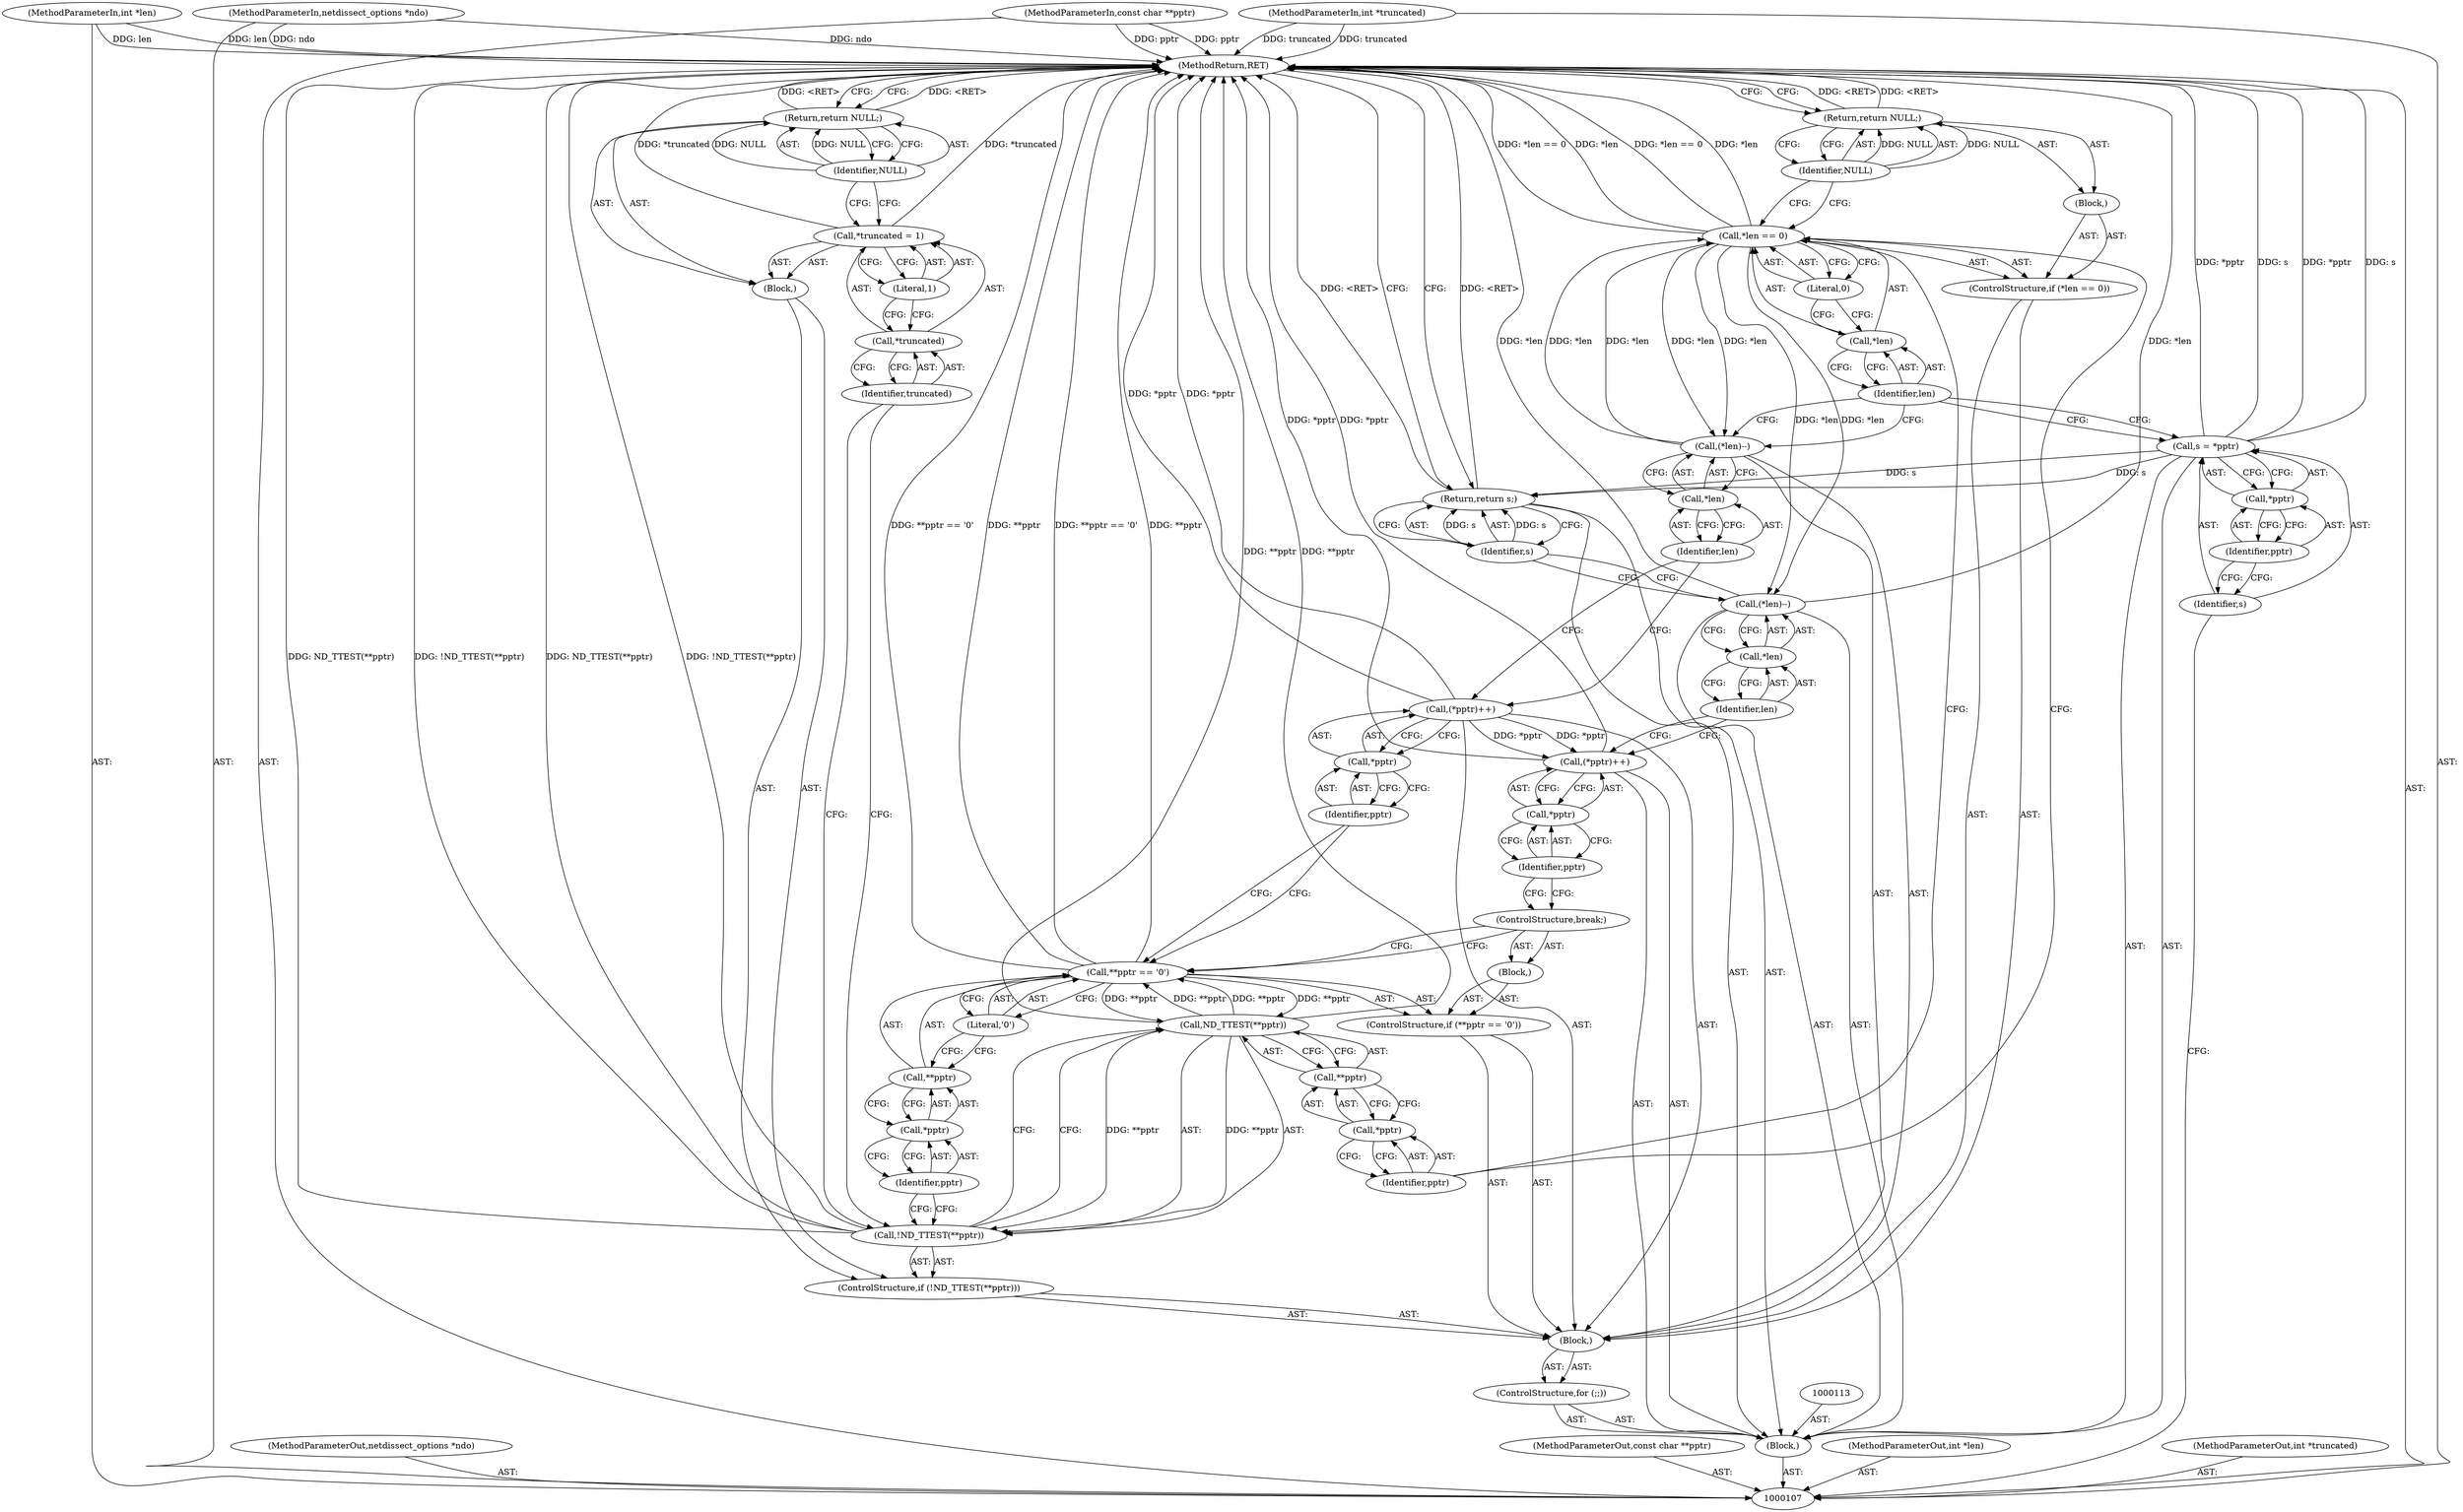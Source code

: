 digraph "0_tcpdump_d17507ffa3e9742199b02a66aa940e79ababfa30" {
"1000120" [label="(ControlStructure,if (*len == 0))"];
"1000124" [label="(Literal,0)"];
"1000125" [label="(Block,)"];
"1000121" [label="(Call,*len == 0)"];
"1000122" [label="(Call,*len)"];
"1000123" [label="(Identifier,len)"];
"1000127" [label="(Identifier,NULL)"];
"1000126" [label="(Return,return NULL;)"];
"1000128" [label="(ControlStructure,if (!ND_TTEST(**pptr)))"];
"1000131" [label="(Call,**pptr)"];
"1000132" [label="(Call,*pptr)"];
"1000133" [label="(Identifier,pptr)"];
"1000134" [label="(Block,)"];
"1000129" [label="(Call,!ND_TTEST(**pptr))"];
"1000130" [label="(Call,ND_TTEST(**pptr))"];
"1000138" [label="(Literal,1)"];
"1000135" [label="(Call,*truncated = 1)"];
"1000136" [label="(Call,*truncated)"];
"1000137" [label="(Identifier,truncated)"];
"1000140" [label="(Identifier,NULL)"];
"1000139" [label="(Return,return NULL;)"];
"1000141" [label="(ControlStructure,if (**pptr == '\0'))"];
"1000146" [label="(Literal,'\0')"];
"1000147" [label="(Block,)"];
"1000142" [label="(Call,**pptr == '\0')"];
"1000143" [label="(Call,**pptr)"];
"1000144" [label="(Call,*pptr)"];
"1000145" [label="(Identifier,pptr)"];
"1000163" [label="(MethodReturn,RET)"];
"1000108" [label="(MethodParameterIn,netdissect_options *ndo)"];
"1000203" [label="(MethodParameterOut,netdissect_options *ndo)"];
"1000109" [label="(MethodParameterIn,const char **pptr)"];
"1000204" [label="(MethodParameterOut,const char **pptr)"];
"1000110" [label="(MethodParameterIn,int *len)"];
"1000205" [label="(MethodParameterOut,int *len)"];
"1000111" [label="(MethodParameterIn,int *truncated)"];
"1000206" [label="(MethodParameterOut,int *truncated)"];
"1000148" [label="(ControlStructure,break;)"];
"1000149" [label="(Call,(*pptr)++)"];
"1000150" [label="(Call,*pptr)"];
"1000151" [label="(Identifier,pptr)"];
"1000152" [label="(Call,(*len)--)"];
"1000153" [label="(Call,*len)"];
"1000154" [label="(Identifier,len)"];
"1000155" [label="(Call,(*pptr)++)"];
"1000156" [label="(Call,*pptr)"];
"1000157" [label="(Identifier,pptr)"];
"1000158" [label="(Call,(*len)--)"];
"1000159" [label="(Call,*len)"];
"1000160" [label="(Identifier,len)"];
"1000112" [label="(Block,)"];
"1000162" [label="(Identifier,s)"];
"1000161" [label="(Return,return s;)"];
"1000117" [label="(Identifier,pptr)"];
"1000114" [label="(Call,s = *pptr)"];
"1000115" [label="(Identifier,s)"];
"1000116" [label="(Call,*pptr)"];
"1000119" [label="(Block,)"];
"1000118" [label="(ControlStructure,for (;;))"];
"1000120" -> "1000119"  [label="AST: "];
"1000121" -> "1000120"  [label="AST: "];
"1000125" -> "1000120"  [label="AST: "];
"1000124" -> "1000121"  [label="AST: "];
"1000124" -> "1000122"  [label="CFG: "];
"1000121" -> "1000124"  [label="CFG: "];
"1000125" -> "1000120"  [label="AST: "];
"1000126" -> "1000125"  [label="AST: "];
"1000121" -> "1000120"  [label="AST: "];
"1000121" -> "1000124"  [label="CFG: "];
"1000122" -> "1000121"  [label="AST: "];
"1000124" -> "1000121"  [label="AST: "];
"1000127" -> "1000121"  [label="CFG: "];
"1000133" -> "1000121"  [label="CFG: "];
"1000121" -> "1000163"  [label="DDG: *len == 0"];
"1000121" -> "1000163"  [label="DDG: *len"];
"1000152" -> "1000121"  [label="DDG: *len"];
"1000121" -> "1000152"  [label="DDG: *len"];
"1000121" -> "1000158"  [label="DDG: *len"];
"1000122" -> "1000121"  [label="AST: "];
"1000122" -> "1000123"  [label="CFG: "];
"1000123" -> "1000122"  [label="AST: "];
"1000124" -> "1000122"  [label="CFG: "];
"1000123" -> "1000122"  [label="AST: "];
"1000123" -> "1000152"  [label="CFG: "];
"1000123" -> "1000114"  [label="CFG: "];
"1000122" -> "1000123"  [label="CFG: "];
"1000127" -> "1000126"  [label="AST: "];
"1000127" -> "1000121"  [label="CFG: "];
"1000126" -> "1000127"  [label="CFG: "];
"1000127" -> "1000126"  [label="DDG: NULL"];
"1000126" -> "1000125"  [label="AST: "];
"1000126" -> "1000127"  [label="CFG: "];
"1000127" -> "1000126"  [label="AST: "];
"1000163" -> "1000126"  [label="CFG: "];
"1000126" -> "1000163"  [label="DDG: <RET>"];
"1000127" -> "1000126"  [label="DDG: NULL"];
"1000128" -> "1000119"  [label="AST: "];
"1000129" -> "1000128"  [label="AST: "];
"1000134" -> "1000128"  [label="AST: "];
"1000131" -> "1000130"  [label="AST: "];
"1000131" -> "1000132"  [label="CFG: "];
"1000132" -> "1000131"  [label="AST: "];
"1000130" -> "1000131"  [label="CFG: "];
"1000132" -> "1000131"  [label="AST: "];
"1000132" -> "1000133"  [label="CFG: "];
"1000133" -> "1000132"  [label="AST: "];
"1000131" -> "1000132"  [label="CFG: "];
"1000133" -> "1000132"  [label="AST: "];
"1000133" -> "1000121"  [label="CFG: "];
"1000132" -> "1000133"  [label="CFG: "];
"1000134" -> "1000128"  [label="AST: "];
"1000135" -> "1000134"  [label="AST: "];
"1000139" -> "1000134"  [label="AST: "];
"1000129" -> "1000128"  [label="AST: "];
"1000129" -> "1000130"  [label="CFG: "];
"1000130" -> "1000129"  [label="AST: "];
"1000137" -> "1000129"  [label="CFG: "];
"1000145" -> "1000129"  [label="CFG: "];
"1000129" -> "1000163"  [label="DDG: ND_TTEST(**pptr)"];
"1000129" -> "1000163"  [label="DDG: !ND_TTEST(**pptr)"];
"1000130" -> "1000129"  [label="DDG: **pptr"];
"1000130" -> "1000129"  [label="AST: "];
"1000130" -> "1000131"  [label="CFG: "];
"1000131" -> "1000130"  [label="AST: "];
"1000129" -> "1000130"  [label="CFG: "];
"1000130" -> "1000163"  [label="DDG: **pptr"];
"1000130" -> "1000129"  [label="DDG: **pptr"];
"1000142" -> "1000130"  [label="DDG: **pptr"];
"1000130" -> "1000142"  [label="DDG: **pptr"];
"1000138" -> "1000135"  [label="AST: "];
"1000138" -> "1000136"  [label="CFG: "];
"1000135" -> "1000138"  [label="CFG: "];
"1000135" -> "1000134"  [label="AST: "];
"1000135" -> "1000138"  [label="CFG: "];
"1000136" -> "1000135"  [label="AST: "];
"1000138" -> "1000135"  [label="AST: "];
"1000140" -> "1000135"  [label="CFG: "];
"1000135" -> "1000163"  [label="DDG: *truncated"];
"1000136" -> "1000135"  [label="AST: "];
"1000136" -> "1000137"  [label="CFG: "];
"1000137" -> "1000136"  [label="AST: "];
"1000138" -> "1000136"  [label="CFG: "];
"1000137" -> "1000136"  [label="AST: "];
"1000137" -> "1000129"  [label="CFG: "];
"1000136" -> "1000137"  [label="CFG: "];
"1000140" -> "1000139"  [label="AST: "];
"1000140" -> "1000135"  [label="CFG: "];
"1000139" -> "1000140"  [label="CFG: "];
"1000140" -> "1000139"  [label="DDG: NULL"];
"1000139" -> "1000134"  [label="AST: "];
"1000139" -> "1000140"  [label="CFG: "];
"1000140" -> "1000139"  [label="AST: "];
"1000163" -> "1000139"  [label="CFG: "];
"1000139" -> "1000163"  [label="DDG: <RET>"];
"1000140" -> "1000139"  [label="DDG: NULL"];
"1000141" -> "1000119"  [label="AST: "];
"1000142" -> "1000141"  [label="AST: "];
"1000147" -> "1000141"  [label="AST: "];
"1000146" -> "1000142"  [label="AST: "];
"1000146" -> "1000143"  [label="CFG: "];
"1000142" -> "1000146"  [label="CFG: "];
"1000147" -> "1000141"  [label="AST: "];
"1000148" -> "1000147"  [label="AST: "];
"1000142" -> "1000141"  [label="AST: "];
"1000142" -> "1000146"  [label="CFG: "];
"1000143" -> "1000142"  [label="AST: "];
"1000146" -> "1000142"  [label="AST: "];
"1000148" -> "1000142"  [label="CFG: "];
"1000151" -> "1000142"  [label="CFG: "];
"1000142" -> "1000163"  [label="DDG: **pptr == '\0'"];
"1000142" -> "1000163"  [label="DDG: **pptr"];
"1000142" -> "1000130"  [label="DDG: **pptr"];
"1000130" -> "1000142"  [label="DDG: **pptr"];
"1000143" -> "1000142"  [label="AST: "];
"1000143" -> "1000144"  [label="CFG: "];
"1000144" -> "1000143"  [label="AST: "];
"1000146" -> "1000143"  [label="CFG: "];
"1000144" -> "1000143"  [label="AST: "];
"1000144" -> "1000145"  [label="CFG: "];
"1000145" -> "1000144"  [label="AST: "];
"1000143" -> "1000144"  [label="CFG: "];
"1000145" -> "1000144"  [label="AST: "];
"1000145" -> "1000129"  [label="CFG: "];
"1000144" -> "1000145"  [label="CFG: "];
"1000163" -> "1000107"  [label="AST: "];
"1000163" -> "1000126"  [label="CFG: "];
"1000163" -> "1000139"  [label="CFG: "];
"1000163" -> "1000161"  [label="CFG: "];
"1000139" -> "1000163"  [label="DDG: <RET>"];
"1000161" -> "1000163"  [label="DDG: <RET>"];
"1000126" -> "1000163"  [label="DDG: <RET>"];
"1000158" -> "1000163"  [label="DDG: *len"];
"1000129" -> "1000163"  [label="DDG: ND_TTEST(**pptr)"];
"1000129" -> "1000163"  [label="DDG: !ND_TTEST(**pptr)"];
"1000142" -> "1000163"  [label="DDG: **pptr == '\0'"];
"1000142" -> "1000163"  [label="DDG: **pptr"];
"1000108" -> "1000163"  [label="DDG: ndo"];
"1000149" -> "1000163"  [label="DDG: *pptr"];
"1000155" -> "1000163"  [label="DDG: *pptr"];
"1000109" -> "1000163"  [label="DDG: pptr"];
"1000130" -> "1000163"  [label="DDG: **pptr"];
"1000114" -> "1000163"  [label="DDG: s"];
"1000114" -> "1000163"  [label="DDG: *pptr"];
"1000121" -> "1000163"  [label="DDG: *len == 0"];
"1000121" -> "1000163"  [label="DDG: *len"];
"1000110" -> "1000163"  [label="DDG: len"];
"1000135" -> "1000163"  [label="DDG: *truncated"];
"1000111" -> "1000163"  [label="DDG: truncated"];
"1000108" -> "1000107"  [label="AST: "];
"1000108" -> "1000163"  [label="DDG: ndo"];
"1000203" -> "1000107"  [label="AST: "];
"1000109" -> "1000107"  [label="AST: "];
"1000109" -> "1000163"  [label="DDG: pptr"];
"1000204" -> "1000107"  [label="AST: "];
"1000110" -> "1000107"  [label="AST: "];
"1000110" -> "1000163"  [label="DDG: len"];
"1000205" -> "1000107"  [label="AST: "];
"1000111" -> "1000107"  [label="AST: "];
"1000111" -> "1000163"  [label="DDG: truncated"];
"1000206" -> "1000107"  [label="AST: "];
"1000148" -> "1000147"  [label="AST: "];
"1000148" -> "1000142"  [label="CFG: "];
"1000157" -> "1000148"  [label="CFG: "];
"1000149" -> "1000119"  [label="AST: "];
"1000149" -> "1000150"  [label="CFG: "];
"1000150" -> "1000149"  [label="AST: "];
"1000154" -> "1000149"  [label="CFG: "];
"1000149" -> "1000163"  [label="DDG: *pptr"];
"1000149" -> "1000155"  [label="DDG: *pptr"];
"1000150" -> "1000149"  [label="AST: "];
"1000150" -> "1000151"  [label="CFG: "];
"1000151" -> "1000150"  [label="AST: "];
"1000149" -> "1000150"  [label="CFG: "];
"1000151" -> "1000150"  [label="AST: "];
"1000151" -> "1000142"  [label="CFG: "];
"1000150" -> "1000151"  [label="CFG: "];
"1000152" -> "1000119"  [label="AST: "];
"1000152" -> "1000153"  [label="CFG: "];
"1000153" -> "1000152"  [label="AST: "];
"1000123" -> "1000152"  [label="CFG: "];
"1000152" -> "1000121"  [label="DDG: *len"];
"1000121" -> "1000152"  [label="DDG: *len"];
"1000153" -> "1000152"  [label="AST: "];
"1000153" -> "1000154"  [label="CFG: "];
"1000154" -> "1000153"  [label="AST: "];
"1000152" -> "1000153"  [label="CFG: "];
"1000154" -> "1000153"  [label="AST: "];
"1000154" -> "1000149"  [label="CFG: "];
"1000153" -> "1000154"  [label="CFG: "];
"1000155" -> "1000112"  [label="AST: "];
"1000155" -> "1000156"  [label="CFG: "];
"1000156" -> "1000155"  [label="AST: "];
"1000160" -> "1000155"  [label="CFG: "];
"1000155" -> "1000163"  [label="DDG: *pptr"];
"1000149" -> "1000155"  [label="DDG: *pptr"];
"1000156" -> "1000155"  [label="AST: "];
"1000156" -> "1000157"  [label="CFG: "];
"1000157" -> "1000156"  [label="AST: "];
"1000155" -> "1000156"  [label="CFG: "];
"1000157" -> "1000156"  [label="AST: "];
"1000157" -> "1000148"  [label="CFG: "];
"1000156" -> "1000157"  [label="CFG: "];
"1000158" -> "1000112"  [label="AST: "];
"1000158" -> "1000159"  [label="CFG: "];
"1000159" -> "1000158"  [label="AST: "];
"1000162" -> "1000158"  [label="CFG: "];
"1000158" -> "1000163"  [label="DDG: *len"];
"1000121" -> "1000158"  [label="DDG: *len"];
"1000159" -> "1000158"  [label="AST: "];
"1000159" -> "1000160"  [label="CFG: "];
"1000160" -> "1000159"  [label="AST: "];
"1000158" -> "1000159"  [label="CFG: "];
"1000160" -> "1000159"  [label="AST: "];
"1000160" -> "1000155"  [label="CFG: "];
"1000159" -> "1000160"  [label="CFG: "];
"1000112" -> "1000107"  [label="AST: "];
"1000113" -> "1000112"  [label="AST: "];
"1000114" -> "1000112"  [label="AST: "];
"1000118" -> "1000112"  [label="AST: "];
"1000155" -> "1000112"  [label="AST: "];
"1000158" -> "1000112"  [label="AST: "];
"1000161" -> "1000112"  [label="AST: "];
"1000162" -> "1000161"  [label="AST: "];
"1000162" -> "1000158"  [label="CFG: "];
"1000161" -> "1000162"  [label="CFG: "];
"1000162" -> "1000161"  [label="DDG: s"];
"1000161" -> "1000112"  [label="AST: "];
"1000161" -> "1000162"  [label="CFG: "];
"1000162" -> "1000161"  [label="AST: "];
"1000163" -> "1000161"  [label="CFG: "];
"1000161" -> "1000163"  [label="DDG: <RET>"];
"1000162" -> "1000161"  [label="DDG: s"];
"1000114" -> "1000161"  [label="DDG: s"];
"1000117" -> "1000116"  [label="AST: "];
"1000117" -> "1000115"  [label="CFG: "];
"1000116" -> "1000117"  [label="CFG: "];
"1000114" -> "1000112"  [label="AST: "];
"1000114" -> "1000116"  [label="CFG: "];
"1000115" -> "1000114"  [label="AST: "];
"1000116" -> "1000114"  [label="AST: "];
"1000123" -> "1000114"  [label="CFG: "];
"1000114" -> "1000163"  [label="DDG: s"];
"1000114" -> "1000163"  [label="DDG: *pptr"];
"1000114" -> "1000161"  [label="DDG: s"];
"1000115" -> "1000114"  [label="AST: "];
"1000115" -> "1000107"  [label="CFG: "];
"1000117" -> "1000115"  [label="CFG: "];
"1000116" -> "1000114"  [label="AST: "];
"1000116" -> "1000117"  [label="CFG: "];
"1000117" -> "1000116"  [label="AST: "];
"1000114" -> "1000116"  [label="CFG: "];
"1000119" -> "1000118"  [label="AST: "];
"1000120" -> "1000119"  [label="AST: "];
"1000128" -> "1000119"  [label="AST: "];
"1000141" -> "1000119"  [label="AST: "];
"1000149" -> "1000119"  [label="AST: "];
"1000152" -> "1000119"  [label="AST: "];
"1000118" -> "1000112"  [label="AST: "];
"1000119" -> "1000118"  [label="AST: "];
}
